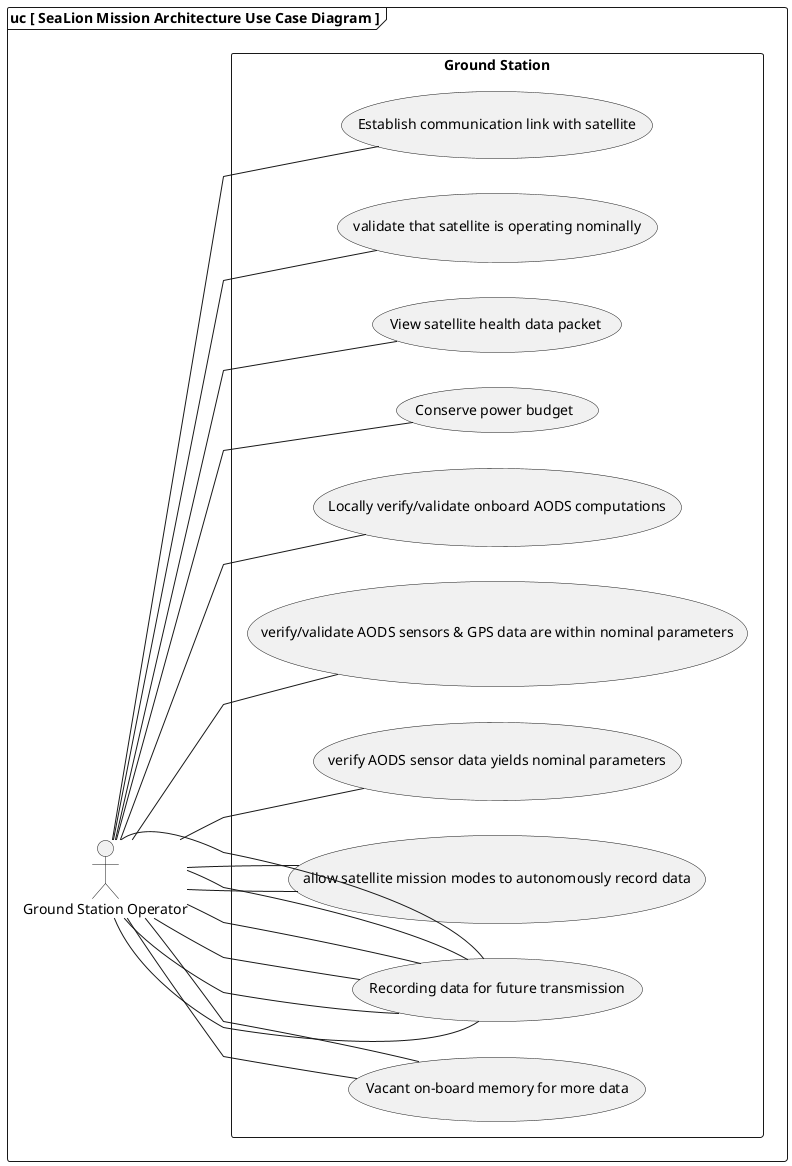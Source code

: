 @startuml
left to right direction
skinparam linetype polyline

/'
skinparam linetype ortho
'/

frame "uc [ SeaLion Mission Architecture Use Case Diagram ]" {

    rectangle gs as "Ground Station" {

        
        (Establish communication link with satellite)
        
        (validate that satellite is operating nominally)
        
        (View satellite health data packet)
        
        (Conserve power budget)
        
        (Locally verify/validate onboard AODS computations)
        
        (verify/validate AODS sensors & GPS data are within nominal parameters)
        
        (verify AODS sensor data yields nominal parameters)
        
        (allow satellite mission modes to autonomously record data)
        
        (allow satellite mission modes to autonomously record data)
        
        (Recording data for future transmission)
        
        (Recording data for future transmission)
        
        (Vacant on-board memory for more data)
        
        (Recording data for future transmission)
        
        (Recording data for future transmission)
        
        (Recording data for future transmission)
        
        (Recording data for future transmission)
        
        (Vacant on-board memory for more data)
        

    }

    
    :Ground Station Operator: -- (Establish communication link with satellite)
    
    :Ground Station Operator: -- (validate that satellite is operating nominally)
    
    :Ground Station Operator: -- (View satellite health data packet)
    
    :Ground Station Operator: -- (Conserve power budget)
    
    :Ground Station Operator: -- (Locally verify/validate onboard AODS computations)
    
    :Ground Station Operator: -- (verify/validate AODS sensors & GPS data are within nominal parameters)
    
    :Ground Station Operator: -- (verify AODS sensor data yields nominal parameters)
    
    :Ground Station Operator: -- (allow satellite mission modes to autonomously record data)
    
    :Ground Station Operator: -- (allow satellite mission modes to autonomously record data)
    
    :Ground Station Operator: -- (Recording data for future transmission)
    
    :Ground Station Operator: -- (Recording data for future transmission)
    
    :Ground Station Operator: -- (Vacant on-board memory for more data)
    
    :Ground Station Operator: -- (Recording data for future transmission)
    
    :Ground Station Operator: -- (Recording data for future transmission)
    
    :Ground Station Operator: -- (Recording data for future transmission)
    
    :Ground Station Operator: -- (Recording data for future transmission)
    
    :Ground Station Operator: -- (Vacant on-board memory for more data)
    

}
@enduml
